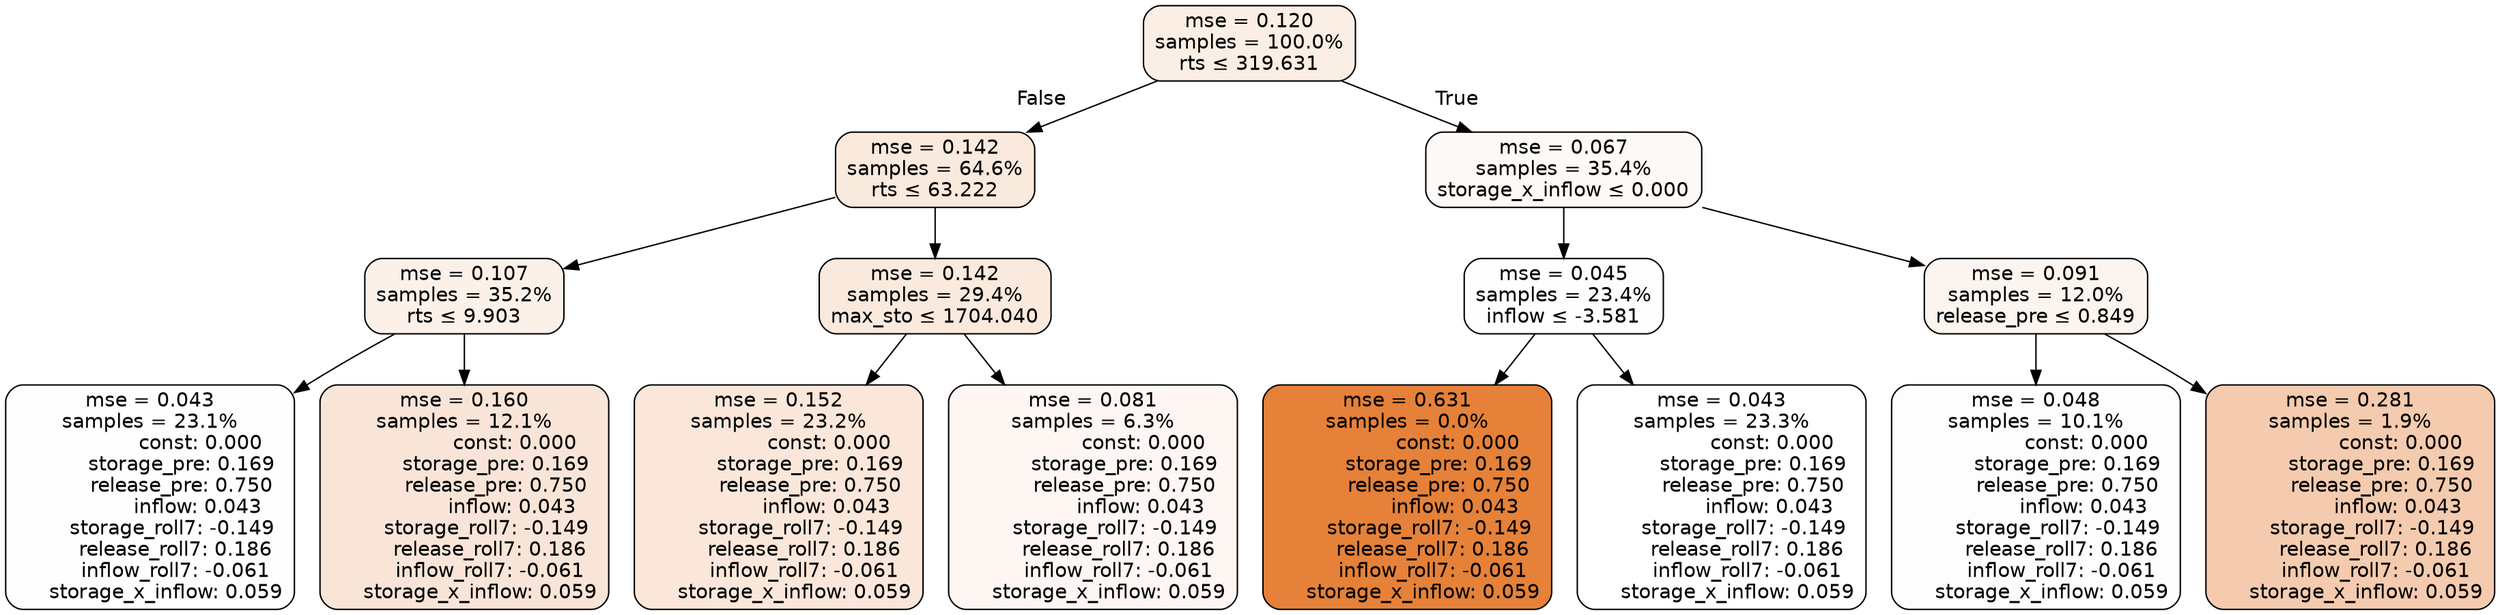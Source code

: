 digraph tree {
node [shape=rectangle, style="filled, rounded", color="black", fontname=helvetica] ;
edge [fontname=helvetica] ;
	"0" [label="mse = 0.120
samples = 100.0%
rts &le; 319.631", fillcolor="#fbeee4"]
	"1" [label="mse = 0.142
samples = 64.6%
rts &le; 63.222", fillcolor="#fae9dd"]
	"2" [label="mse = 0.107
samples = 35.2%
rts &le; 9.903", fillcolor="#fcf1e9"]
	"3" [label="mse = 0.043
samples = 23.1%
                const: 0.000
          storage_pre: 0.169
          release_pre: 0.750
               inflow: 0.043
       storage_roll7: -0.149
        release_roll7: 0.186
        inflow_roll7: -0.061
     storage_x_inflow: 0.059", fillcolor="#fefefe"]
	"4" [label="mse = 0.160
samples = 12.1%
                const: 0.000
          storage_pre: 0.169
          release_pre: 0.750
               inflow: 0.043
       storage_roll7: -0.149
        release_roll7: 0.186
        inflow_roll7: -0.061
     storage_x_inflow: 0.059", fillcolor="#f9e5d7"]
	"5" [label="mse = 0.142
samples = 29.4%
max_sto &le; 1704.040", fillcolor="#fae9dd"]
	"6" [label="mse = 0.152
samples = 23.2%
                const: 0.000
          storage_pre: 0.169
          release_pre: 0.750
               inflow: 0.043
       storage_roll7: -0.149
        release_roll7: 0.186
        inflow_roll7: -0.061
     storage_x_inflow: 0.059", fillcolor="#fae7da"]
	"7" [label="mse = 0.081
samples = 6.3%
                const: 0.000
          storage_pre: 0.169
          release_pre: 0.750
               inflow: 0.043
       storage_roll7: -0.149
        release_roll7: 0.186
        inflow_roll7: -0.061
     storage_x_inflow: 0.059", fillcolor="#fdf6f2"]
	"8" [label="mse = 0.067
samples = 35.4%
storage_x_inflow &le; 0.000", fillcolor="#fdf9f6"]
	"9" [label="mse = 0.045
samples = 23.4%
inflow &le; -3.581", fillcolor="#fefefe"]
	"10" [label="mse = 0.631
samples = 0.0%
                const: 0.000
          storage_pre: 0.169
          release_pre: 0.750
               inflow: 0.043
       storage_roll7: -0.149
        release_roll7: 0.186
        inflow_roll7: -0.061
     storage_x_inflow: 0.059", fillcolor="#e58139"]
	"11" [label="mse = 0.043
samples = 23.3%
                const: 0.000
          storage_pre: 0.169
          release_pre: 0.750
               inflow: 0.043
       storage_roll7: -0.149
        release_roll7: 0.186
        inflow_roll7: -0.061
     storage_x_inflow: 0.059", fillcolor="#ffffff"]
	"12" [label="mse = 0.091
samples = 12.0%
release_pre &le; 0.849", fillcolor="#fcf4ee"]
	"13" [label="mse = 0.048
samples = 10.1%
                const: 0.000
          storage_pre: 0.169
          release_pre: 0.750
               inflow: 0.043
       storage_roll7: -0.149
        release_roll7: 0.186
        inflow_roll7: -0.061
     storage_x_inflow: 0.059", fillcolor="#fefdfd"]
	"14" [label="mse = 0.281
samples = 1.9%
                const: 0.000
          storage_pre: 0.169
          release_pre: 0.750
               inflow: 0.043
       storage_roll7: -0.149
        release_roll7: 0.186
        inflow_roll7: -0.061
     storage_x_inflow: 0.059", fillcolor="#f4cbae"]

	"0" -> "1" [labeldistance=2.5, labelangle=45, headlabel="False"]
	"1" -> "2"
	"2" -> "3"
	"2" -> "4"
	"1" -> "5"
	"5" -> "6"
	"5" -> "7"
	"0" -> "8" [labeldistance=2.5, labelangle=-45, headlabel="True"]
	"8" -> "9"
	"9" -> "10"
	"9" -> "11"
	"8" -> "12"
	"12" -> "13"
	"12" -> "14"
}
